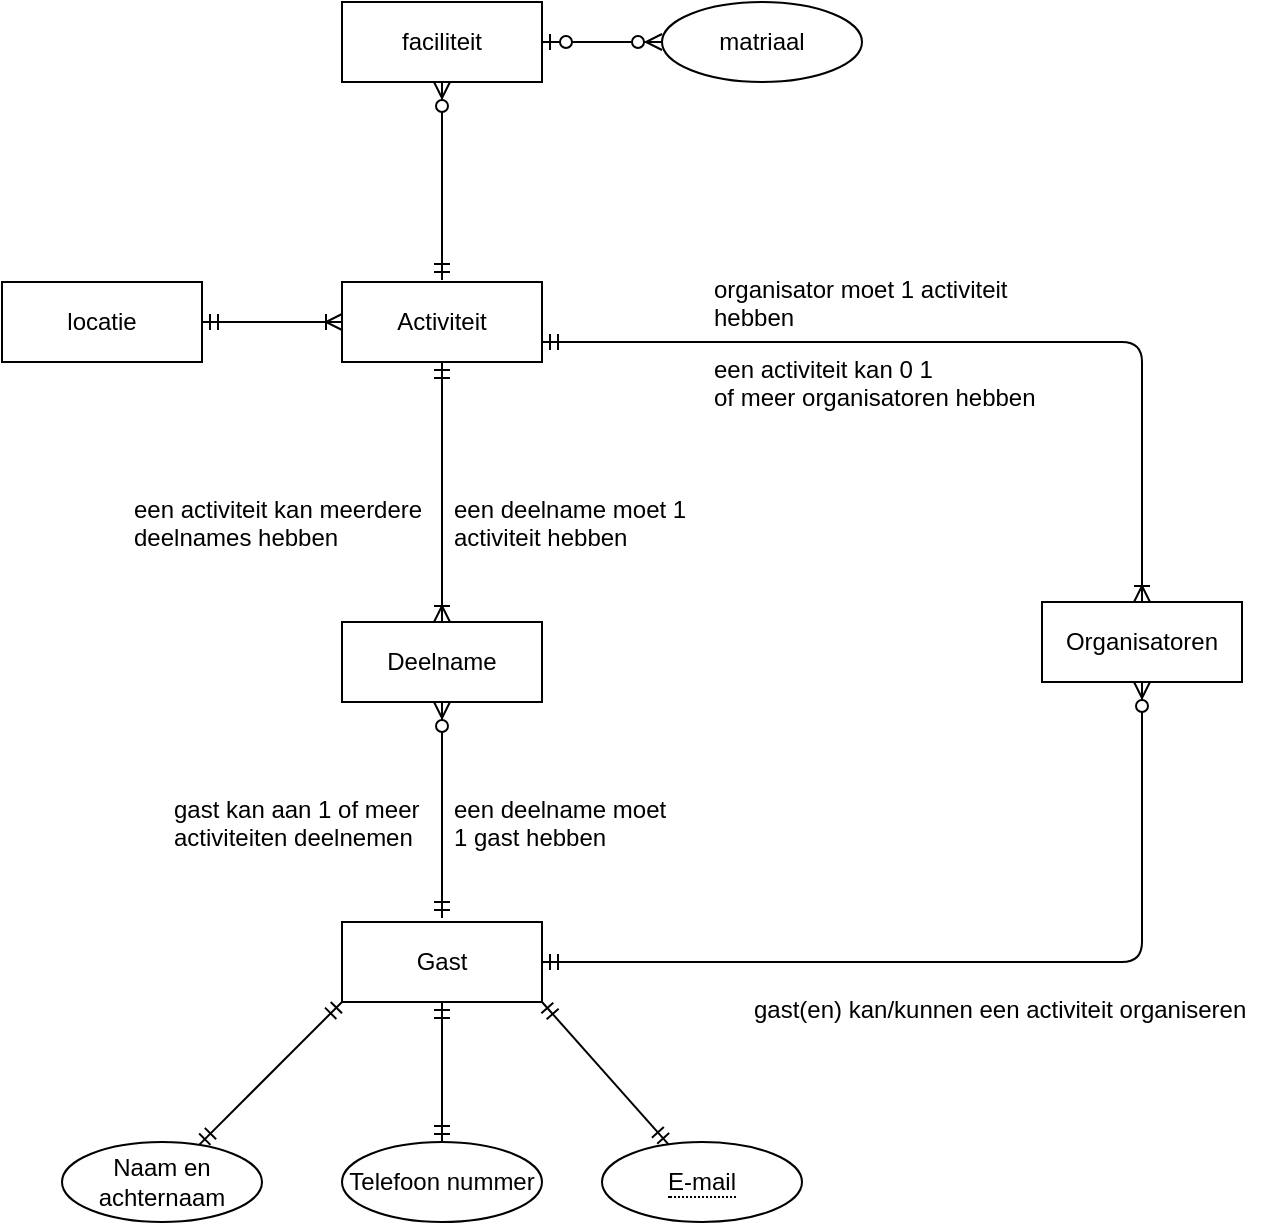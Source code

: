 <mxfile version="14.7.1" type="device"><diagram id="-I1xtkFTz4yVu9Ou1Lu4" name="Page-1"><mxGraphModel dx="1422" dy="1963" grid="1" gridSize="10" guides="1" tooltips="1" connect="1" arrows="1" fold="1" page="1" pageScale="1" pageWidth="827" pageHeight="1169" math="0" shadow="0"><root><mxCell id="0"/><mxCell id="1" parent="0"/><mxCell id="8-BzJaXSpVwtRIiLWO0t-29" value="Gast" style="whiteSpace=wrap;html=1;align=center;" parent="1" vertex="1"><mxGeometry x="350" y="450" width="100" height="40" as="geometry"/></mxCell><mxCell id="8-BzJaXSpVwtRIiLWO0t-30" value="Activiteit" style="whiteSpace=wrap;html=1;align=center;" parent="1" vertex="1"><mxGeometry x="350" y="130" width="100" height="40" as="geometry"/></mxCell><mxCell id="8-BzJaXSpVwtRIiLWO0t-31" value="" style="fontSize=12;html=1;endArrow=ERmandOne;startArrow=ERoneToMany;entryX=0.5;entryY=1;entryDx=0;entryDy=0;startFill=0;endFill=0;" parent="1" source="8-BzJaXSpVwtRIiLWO0t-54" target="8-BzJaXSpVwtRIiLWO0t-30" edge="1"><mxGeometry width="100" height="100" relative="1" as="geometry"><mxPoint x="400" y="339" as="sourcePoint"/><mxPoint x="490" y="210" as="targetPoint"/></mxGeometry></mxCell><mxCell id="8-BzJaXSpVwtRIiLWO0t-40" value="Naam en achternaam" style="ellipse;whiteSpace=wrap;html=1;align=center;" parent="1" vertex="1"><mxGeometry x="210" y="560" width="100" height="40" as="geometry"/></mxCell><mxCell id="8-BzJaXSpVwtRIiLWO0t-41" value="" style="fontSize=12;html=1;endArrow=ERmandOne;startArrow=ERmandOne;entryX=0;entryY=1;entryDx=0;entryDy=0;" parent="1" source="8-BzJaXSpVwtRIiLWO0t-40" target="8-BzJaXSpVwtRIiLWO0t-29" edge="1"><mxGeometry width="100" height="100" relative="1" as="geometry"><mxPoint x="310" y="350" as="sourcePoint"/><mxPoint x="350" y="360" as="targetPoint"/></mxGeometry></mxCell><mxCell id="8-BzJaXSpVwtRIiLWO0t-43" value="&lt;span style=&quot;border-bottom: 1px dotted&quot;&gt;E-mail&lt;/span&gt;" style="ellipse;whiteSpace=wrap;html=1;align=center;" parent="1" vertex="1"><mxGeometry x="480" y="560" width="100" height="40" as="geometry"/></mxCell><mxCell id="8-BzJaXSpVwtRIiLWO0t-44" value="Telefoon nummer" style="ellipse;whiteSpace=wrap;html=1;align=center;" parent="1" vertex="1"><mxGeometry x="350" y="560" width="100" height="40" as="geometry"/></mxCell><mxCell id="8-BzJaXSpVwtRIiLWO0t-45" value="" style="fontSize=12;html=1;endArrow=ERmandOne;startArrow=ERmandOne;entryX=1;entryY=1;entryDx=0;entryDy=0;" parent="1" source="8-BzJaXSpVwtRIiLWO0t-43" target="8-BzJaXSpVwtRIiLWO0t-29" edge="1"><mxGeometry width="100" height="100" relative="1" as="geometry"><mxPoint x="402.901" y="419.996" as="sourcePoint"/><mxPoint x="437.09" y="378.97" as="targetPoint"/></mxGeometry></mxCell><mxCell id="8-BzJaXSpVwtRIiLWO0t-46" value="" style="fontSize=12;html=1;endArrow=ERmandOne;startArrow=ERmandOne;entryX=0.5;entryY=1;entryDx=0;entryDy=0;" parent="1" source="8-BzJaXSpVwtRIiLWO0t-44" target="8-BzJaXSpVwtRIiLWO0t-29" edge="1"><mxGeometry width="100" height="100" relative="1" as="geometry"><mxPoint x="370.001" y="419.996" as="sourcePoint"/><mxPoint x="410" y="500" as="targetPoint"/></mxGeometry></mxCell><mxCell id="8-BzJaXSpVwtRIiLWO0t-49" value="Organisatoren" style="whiteSpace=wrap;html=1;align=center;" parent="1" vertex="1"><mxGeometry x="700" y="290" width="100" height="40" as="geometry"/></mxCell><mxCell id="8-BzJaXSpVwtRIiLWO0t-52" value="" style="fontSize=12;html=1;endArrow=ERzeroToMany;endFill=1;exitX=1;exitY=0.5;exitDx=0;exitDy=0;entryX=0.5;entryY=1;entryDx=0;entryDy=0;startArrow=ERmandOne;startFill=0;" parent="1" source="8-BzJaXSpVwtRIiLWO0t-29" target="8-BzJaXSpVwtRIiLWO0t-49" edge="1"><mxGeometry width="100" height="100" relative="1" as="geometry"><mxPoint x="450" y="360" as="sourcePoint"/><mxPoint x="690" y="380" as="targetPoint"/><Array as="points"><mxPoint x="750" y="470"/></Array></mxGeometry></mxCell><mxCell id="8-BzJaXSpVwtRIiLWO0t-53" value="" style="fontSize=12;html=1;endArrow=ERmandOne;startArrow=ERoneToMany;startFill=0;endFill=0;entryX=1;entryY=0.75;entryDx=0;entryDy=0;" parent="1" target="8-BzJaXSpVwtRIiLWO0t-30" edge="1"><mxGeometry width="100" height="100" relative="1" as="geometry"><mxPoint x="750" y="290" as="sourcePoint"/><mxPoint x="460" y="170" as="targetPoint"/><Array as="points"><mxPoint x="750" y="160"/></Array></mxGeometry></mxCell><mxCell id="8-BzJaXSpVwtRIiLWO0t-54" value="Deelname" style="whiteSpace=wrap;html=1;align=center;" parent="1" vertex="1"><mxGeometry x="350" y="300" width="100" height="40" as="geometry"/></mxCell><mxCell id="8-BzJaXSpVwtRIiLWO0t-55" value="" style="fontSize=12;html=1;endArrow=ERzeroToMany;startArrow=ERmandOne;entryX=0.5;entryY=1;entryDx=0;entryDy=0;startFill=0;endFill=1;" parent="1" target="8-BzJaXSpVwtRIiLWO0t-54" edge="1"><mxGeometry width="100" height="100" relative="1" as="geometry"><mxPoint x="400" y="448" as="sourcePoint"/><mxPoint x="400" y="230.0" as="targetPoint"/></mxGeometry></mxCell><mxCell id="aZZTTaTdHvBaBwS4sYes-9" value="" style="fontSize=12;html=1;endArrow=ERmandOne;startArrow=ERoneToMany;exitX=0;exitY=0.5;exitDx=0;exitDy=0;entryX=1;entryY=0.5;entryDx=0;entryDy=0;startFill=0;" parent="1" source="8-BzJaXSpVwtRIiLWO0t-30" target="hhPCG92T9t5w5o7Tqg1l-8" edge="1"><mxGeometry width="100" height="100" relative="1" as="geometry"><mxPoint x="331.669" y="490.552" as="sourcePoint"/><mxPoint x="400" y="-60" as="targetPoint"/></mxGeometry></mxCell><mxCell id="aZZTTaTdHvBaBwS4sYes-10" value="" style="fontSize=12;html=1;endArrow=ERmandOne;startArrow=ERzeroToMany;startFill=1;exitX=0.5;exitY=1;exitDx=0;exitDy=0;" parent="1" source="hhPCG92T9t5w5o7Tqg1l-4" edge="1"><mxGeometry width="100" height="100" relative="1" as="geometry"><mxPoint x="484.645" y="44.142" as="sourcePoint"/><mxPoint x="400" y="129" as="targetPoint"/></mxGeometry></mxCell><mxCell id="aZZTTaTdHvBaBwS4sYes-12" value="gast(en) kan/kunnen een activiteit organiseren" style="text;strokeColor=none;fillColor=none;spacingLeft=4;spacingRight=4;overflow=hidden;rotatable=0;points=[[0,0.5],[1,0.5]];portConstraint=eastwest;fontSize=12;direction=east;" parent="1" vertex="1"><mxGeometry x="550" y="480" width="270" height="30" as="geometry"/></mxCell><mxCell id="aZZTTaTdHvBaBwS4sYes-14" value="gast kan aan 1 of meer &#10;activiteiten deelnemen" style="text;strokeColor=none;fillColor=none;spacingLeft=4;spacingRight=4;overflow=hidden;rotatable=0;points=[[0,0.5],[1,0.5]];portConstraint=eastwest;fontSize=12;" parent="1" vertex="1"><mxGeometry x="260" y="380" width="140" height="40" as="geometry"/></mxCell><mxCell id="aZZTTaTdHvBaBwS4sYes-16" value="een activiteit kan meerdere &#10;deelnames hebben " style="text;strokeColor=none;fillColor=none;spacingLeft=4;spacingRight=4;overflow=hidden;rotatable=0;points=[[0,0.5],[1,0.5]];portConstraint=eastwest;fontSize=12;" parent="1" vertex="1"><mxGeometry x="240" y="230" width="160" height="40" as="geometry"/></mxCell><mxCell id="aZZTTaTdHvBaBwS4sYes-17" value="een deelname moet 1 &#10;activiteit hebben" style="text;strokeColor=none;fillColor=none;spacingLeft=4;spacingRight=4;overflow=hidden;rotatable=0;points=[[0,0.5],[1,0.5]];portConstraint=eastwest;fontSize=12;" parent="1" vertex="1"><mxGeometry x="400" y="230" width="130" height="40" as="geometry"/></mxCell><mxCell id="aZZTTaTdHvBaBwS4sYes-18" value="een deelname moet &#10;1 gast hebben" style="text;strokeColor=none;fillColor=none;spacingLeft=4;spacingRight=4;overflow=hidden;rotatable=0;points=[[0,0.5],[1,0.5]];portConstraint=eastwest;fontSize=12;" parent="1" vertex="1"><mxGeometry x="400" y="380" width="120" height="40" as="geometry"/></mxCell><mxCell id="aZZTTaTdHvBaBwS4sYes-19" value="een activiteit kan 0 1 &#10;of meer organisatoren hebben" style="text;strokeColor=none;fillColor=none;spacingLeft=4;spacingRight=4;overflow=hidden;rotatable=0;points=[[0,0.5],[1,0.5]];portConstraint=eastwest;fontSize=12;" parent="1" vertex="1"><mxGeometry x="530" y="160" width="180" height="40" as="geometry"/></mxCell><mxCell id="aZZTTaTdHvBaBwS4sYes-20" value="organisator moet 1 activiteit&#10;hebben" style="text;strokeColor=none;fillColor=none;spacingLeft=4;spacingRight=4;overflow=hidden;rotatable=0;points=[[0,0.5],[1,0.5]];portConstraint=eastwest;fontSize=12;" parent="1" vertex="1"><mxGeometry x="530" y="120" width="170" height="40" as="geometry"/></mxCell><mxCell id="hhPCG92T9t5w5o7Tqg1l-4" value="faciliteit" style="whiteSpace=wrap;html=1;align=center;" parent="1" vertex="1"><mxGeometry x="350" y="-10" width="100" height="40" as="geometry"/></mxCell><mxCell id="hhPCG92T9t5w5o7Tqg1l-6" value="matriaal" style="ellipse;whiteSpace=wrap;html=1;align=center;" parent="1" vertex="1"><mxGeometry x="510" y="-10" width="100" height="40" as="geometry"/></mxCell><mxCell id="hhPCG92T9t5w5o7Tqg1l-7" value="" style="edgeStyle=entityRelationEdgeStyle;fontSize=12;html=1;endArrow=ERzeroToMany;startArrow=ERzeroToOne;entryX=0;entryY=0.5;entryDx=0;entryDy=0;exitX=1;exitY=0.5;exitDx=0;exitDy=0;endFill=1;startFill=1;" parent="1" source="hhPCG92T9t5w5o7Tqg1l-4" target="hhPCG92T9t5w5o7Tqg1l-6" edge="1"><mxGeometry width="100" height="100" relative="1" as="geometry"><mxPoint x="360" y="260" as="sourcePoint"/><mxPoint x="460" y="160" as="targetPoint"/></mxGeometry></mxCell><mxCell id="hhPCG92T9t5w5o7Tqg1l-8" value="locatie" style="whiteSpace=wrap;html=1;align=center;" parent="1" vertex="1"><mxGeometry x="180" y="130" width="100" height="40" as="geometry"/></mxCell></root></mxGraphModel></diagram></mxfile>